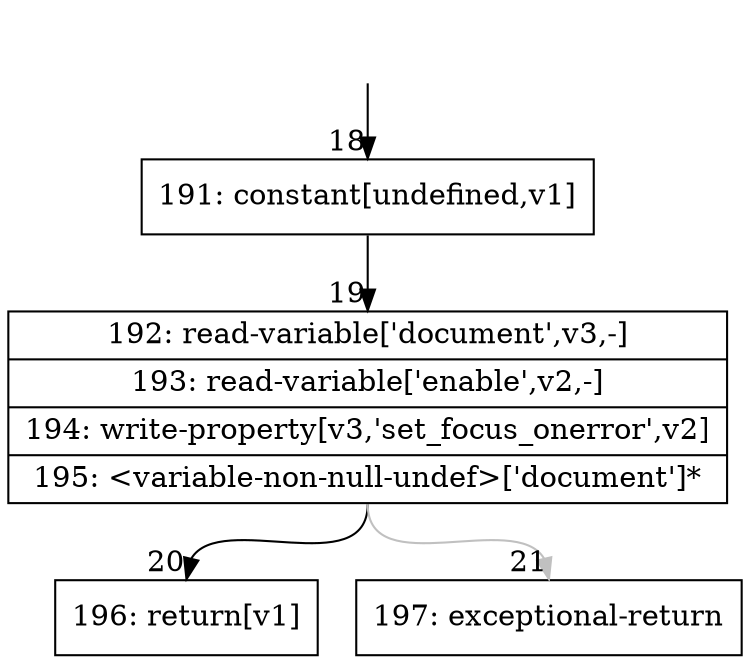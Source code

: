 digraph {
rankdir="TD"
BB_entry2[shape=none,label=""];
BB_entry2 -> BB18 [tailport=s, headport=n, headlabel="    18"]
BB18 [shape=record label="{191: constant[undefined,v1]}" ] 
BB18 -> BB19 [tailport=s, headport=n, headlabel="      19"]
BB19 [shape=record label="{192: read-variable['document',v3,-]|193: read-variable['enable',v2,-]|194: write-property[v3,'set_focus_onerror',v2]|195: \<variable-non-null-undef\>['document']*}" ] 
BB19 -> BB20 [tailport=s, headport=n, headlabel="      20"]
BB19 -> BB21 [tailport=s, headport=n, color=gray, headlabel="      21"]
BB20 [shape=record label="{196: return[v1]}" ] 
BB21 [shape=record label="{197: exceptional-return}" ] 
//#$~ 70
}
